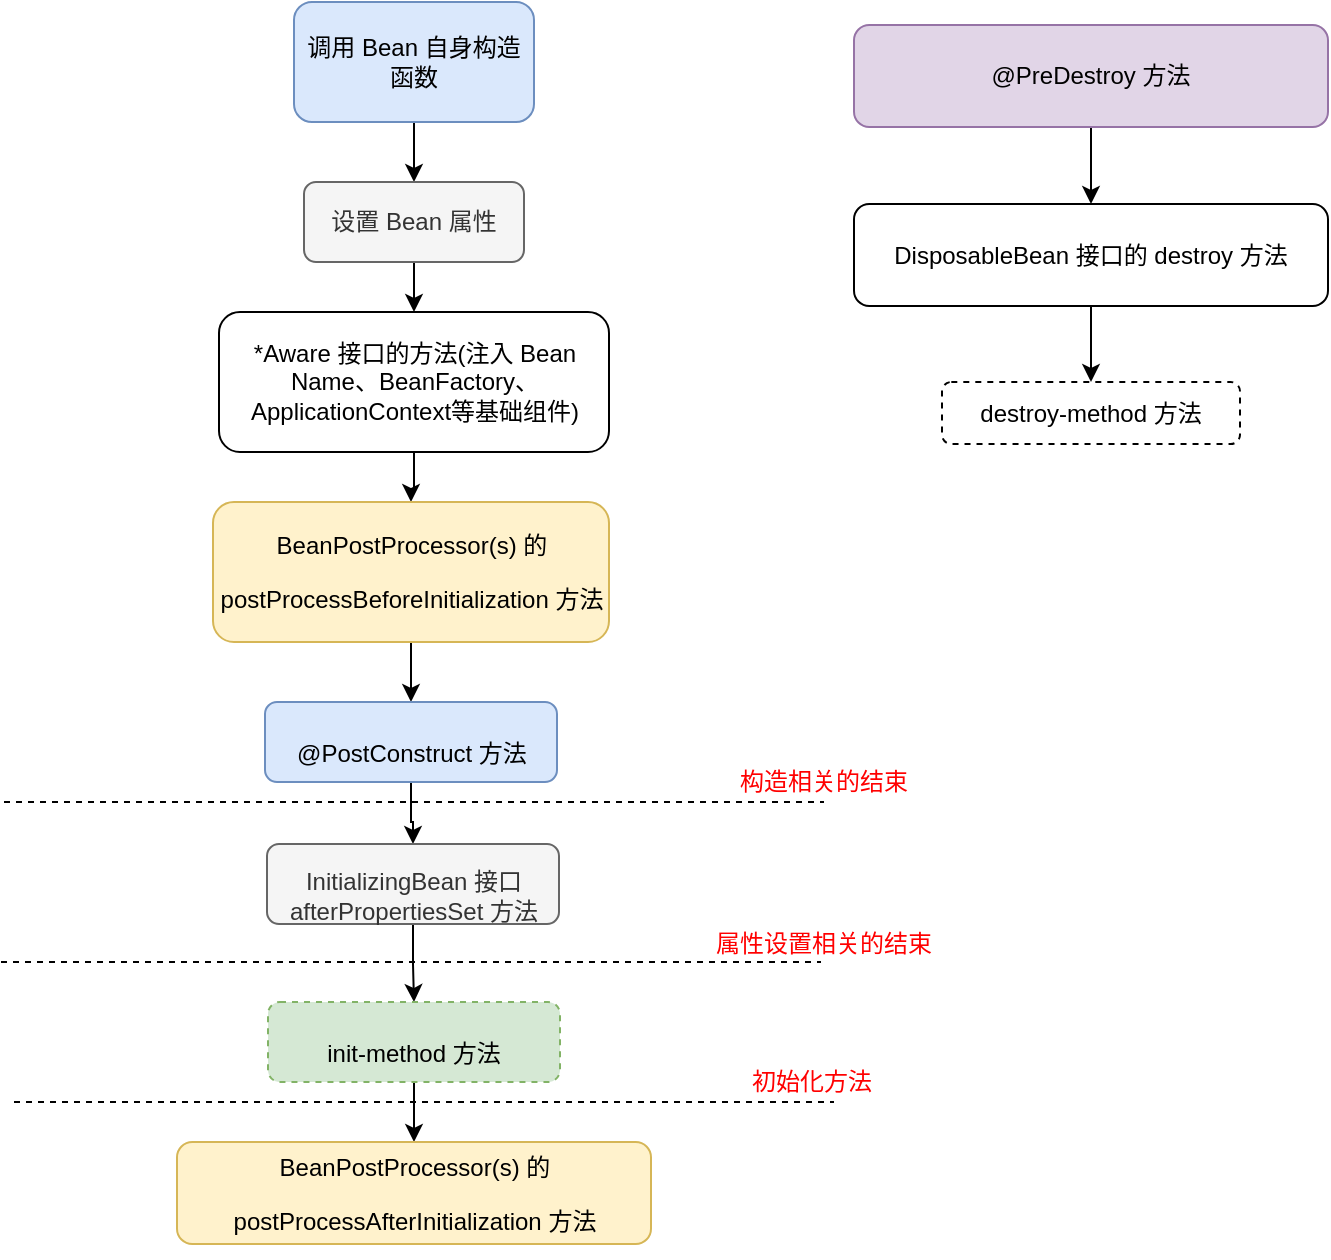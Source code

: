 <mxfile version="11.3.0" type="github" pages="1"><diagram id="IYQeTP_sBxA772nou0OZ" name="Page-1"><mxGraphModel dx="1695" dy="494" grid="1" gridSize="10" guides="1" tooltips="1" connect="1" arrows="1" fold="1" page="1" pageScale="1" pageWidth="827" pageHeight="1169" math="0" shadow="0"><root><mxCell id="0"/><mxCell id="1" parent="0"/><mxCell id="Cxk5RRz_WYEJ61Fj9Yl_-3" value="" style="edgeStyle=orthogonalEdgeStyle;rounded=0;orthogonalLoop=1;jettySize=auto;html=1;" edge="1" parent="1" source="Cxk5RRz_WYEJ61Fj9Yl_-1" target="Cxk5RRz_WYEJ61Fj9Yl_-2"><mxGeometry relative="1" as="geometry"/></mxCell><mxCell id="Cxk5RRz_WYEJ61Fj9Yl_-1" value="调用 Bean 自身构造函数" style="rounded=1;whiteSpace=wrap;html=1;fillColor=#dae8fc;strokeColor=#6c8ebf;" vertex="1" parent="1"><mxGeometry x="50" y="20" width="120" height="60" as="geometry"/></mxCell><mxCell id="Cxk5RRz_WYEJ61Fj9Yl_-5" value="" style="edgeStyle=orthogonalEdgeStyle;rounded=0;orthogonalLoop=1;jettySize=auto;html=1;" edge="1" parent="1" source="Cxk5RRz_WYEJ61Fj9Yl_-2" target="Cxk5RRz_WYEJ61Fj9Yl_-4"><mxGeometry relative="1" as="geometry"/></mxCell><mxCell id="Cxk5RRz_WYEJ61Fj9Yl_-2" value="设置 Bean 属性" style="rounded=1;whiteSpace=wrap;html=1;fillColor=#f5f5f5;strokeColor=#666666;fontColor=#333333;" vertex="1" parent="1"><mxGeometry x="55" y="110" width="110" height="40" as="geometry"/></mxCell><mxCell id="Cxk5RRz_WYEJ61Fj9Yl_-7" value="" style="edgeStyle=orthogonalEdgeStyle;rounded=0;orthogonalLoop=1;jettySize=auto;html=1;" edge="1" parent="1" source="Cxk5RRz_WYEJ61Fj9Yl_-4" target="Cxk5RRz_WYEJ61Fj9Yl_-6"><mxGeometry relative="1" as="geometry"/></mxCell><mxCell id="Cxk5RRz_WYEJ61Fj9Yl_-4" value="*Aware 接口的方法(注入 Bean Name、BeanFactory、ApplicationContext等基础组件)" style="rounded=1;whiteSpace=wrap;html=1;" vertex="1" parent="1"><mxGeometry x="12.5" y="175" width="195" height="70" as="geometry"/></mxCell><mxCell id="Cxk5RRz_WYEJ61Fj9Yl_-10" value="" style="edgeStyle=orthogonalEdgeStyle;rounded=0;orthogonalLoop=1;jettySize=auto;html=1;" edge="1" parent="1" source="Cxk5RRz_WYEJ61Fj9Yl_-6" target="Cxk5RRz_WYEJ61Fj9Yl_-9"><mxGeometry relative="1" as="geometry"/></mxCell><mxCell id="Cxk5RRz_WYEJ61Fj9Yl_-6" value="&lt;pre&gt;&lt;pre&gt;&lt;font face=&quot;Helvetica&quot;&gt;&lt;span style=&quot;white-space: normal&quot;&gt;BeanPostProcessor(s) 的&lt;/span&gt;&lt;/font&gt;&lt;/pre&gt;&lt;pre&gt;&lt;font face=&quot;Helvetica&quot;&gt;&lt;span style=&quot;white-space: normal&quot;&gt;postProcessBeforeInitialization 方法&lt;/span&gt;&lt;/font&gt;&lt;/pre&gt;&lt;/pre&gt;" style="rounded=1;whiteSpace=wrap;html=1;fillColor=#fff2cc;strokeColor=#d6b656;" vertex="1" parent="1"><mxGeometry x="9.5" y="270" width="198" height="70" as="geometry"/></mxCell><mxCell id="Cxk5RRz_WYEJ61Fj9Yl_-12" value="" style="edgeStyle=orthogonalEdgeStyle;rounded=0;orthogonalLoop=1;jettySize=auto;html=1;" edge="1" parent="1" source="Cxk5RRz_WYEJ61Fj9Yl_-9" target="Cxk5RRz_WYEJ61Fj9Yl_-11"><mxGeometry relative="1" as="geometry"/></mxCell><mxCell id="Cxk5RRz_WYEJ61Fj9Yl_-9" value="&lt;pre&gt;&lt;/pre&gt;@PostConstruct 方法" style="rounded=1;whiteSpace=wrap;html=1;fillColor=#dae8fc;strokeColor=#6c8ebf;" vertex="1" parent="1"><mxGeometry x="35.5" y="370" width="146" height="40" as="geometry"/></mxCell><mxCell id="Cxk5RRz_WYEJ61Fj9Yl_-15" value="" style="edgeStyle=orthogonalEdgeStyle;rounded=0;orthogonalLoop=1;jettySize=auto;html=1;" edge="1" parent="1" source="Cxk5RRz_WYEJ61Fj9Yl_-11" target="Cxk5RRz_WYEJ61Fj9Yl_-14"><mxGeometry relative="1" as="geometry"/></mxCell><mxCell id="Cxk5RRz_WYEJ61Fj9Yl_-11" value="&lt;pre&gt;&lt;/pre&gt;InitializingBean 接口 afterPropertiesSet 方法" style="rounded=1;whiteSpace=wrap;html=1;fillColor=#f5f5f5;strokeColor=#666666;fontColor=#333333;" vertex="1" parent="1"><mxGeometry x="36.5" y="441" width="146" height="40" as="geometry"/></mxCell><mxCell id="Cxk5RRz_WYEJ61Fj9Yl_-17" value="" style="edgeStyle=orthogonalEdgeStyle;rounded=0;orthogonalLoop=1;jettySize=auto;html=1;" edge="1" parent="1" source="Cxk5RRz_WYEJ61Fj9Yl_-14" target="Cxk5RRz_WYEJ61Fj9Yl_-16"><mxGeometry relative="1" as="geometry"/></mxCell><mxCell id="Cxk5RRz_WYEJ61Fj9Yl_-14" value="&lt;pre&gt;&lt;/pre&gt;init-method 方法" style="rounded=1;whiteSpace=wrap;html=1;dashed=1;fillColor=#d5e8d4;strokeColor=#82b366;" vertex="1" parent="1"><mxGeometry x="37" y="520" width="146" height="40" as="geometry"/></mxCell><mxCell id="Cxk5RRz_WYEJ61Fj9Yl_-16" value="&lt;pre&gt;&lt;font face=&quot;Helvetica&quot;&gt;&lt;span style=&quot;white-space: normal&quot;&gt;BeanPostProcessor(s) 的&lt;/span&gt;&lt;/font&gt;&lt;/pre&gt;postProcessAfterInitialization&amp;nbsp;&lt;span&gt;方法&lt;/span&gt;&lt;br&gt;&lt;pre&gt;&lt;/pre&gt;" style="rounded=1;whiteSpace=wrap;html=1;fillColor=#fff2cc;strokeColor=#d6b656;" vertex="1" parent="1"><mxGeometry x="-8.5" y="590" width="237" height="51" as="geometry"/></mxCell><mxCell id="Cxk5RRz_WYEJ61Fj9Yl_-23" value="" style="edgeStyle=orthogonalEdgeStyle;rounded=0;orthogonalLoop=1;jettySize=auto;html=1;" edge="1" parent="1" source="Cxk5RRz_WYEJ61Fj9Yl_-20" target="Cxk5RRz_WYEJ61Fj9Yl_-22"><mxGeometry relative="1" as="geometry"/></mxCell><mxCell id="Cxk5RRz_WYEJ61Fj9Yl_-20" value="&lt;pre&gt;&lt;/pre&gt;@PreDestroy 方法&lt;br&gt;&lt;pre&gt;&lt;/pre&gt;" style="rounded=1;whiteSpace=wrap;html=1;fillColor=#e1d5e7;strokeColor=#9673a6;" vertex="1" parent="1"><mxGeometry x="330" y="31.5" width="237" height="51" as="geometry"/></mxCell><mxCell id="Cxk5RRz_WYEJ61Fj9Yl_-25" value="" style="edgeStyle=orthogonalEdgeStyle;rounded=0;orthogonalLoop=1;jettySize=auto;html=1;" edge="1" parent="1" source="Cxk5RRz_WYEJ61Fj9Yl_-22" target="Cxk5RRz_WYEJ61Fj9Yl_-24"><mxGeometry relative="1" as="geometry"/></mxCell><mxCell id="Cxk5RRz_WYEJ61Fj9Yl_-22" value="&lt;pre&gt;&lt;/pre&gt;DisposableBean 接口的&amp;nbsp;destroy 方法&lt;br&gt;&lt;pre&gt;&lt;/pre&gt;" style="rounded=1;whiteSpace=wrap;html=1;" vertex="1" parent="1"><mxGeometry x="330" y="121" width="237" height="51" as="geometry"/></mxCell><mxCell id="Cxk5RRz_WYEJ61Fj9Yl_-24" value="&lt;pre&gt;&lt;/pre&gt;destroy-method 方法&lt;br&gt;&lt;pre&gt;&lt;/pre&gt;" style="rounded=1;whiteSpace=wrap;html=1;dashed=1;" vertex="1" parent="1"><mxGeometry x="374" y="210" width="149" height="31" as="geometry"/></mxCell><mxCell id="Cxk5RRz_WYEJ61Fj9Yl_-13" value="" style="endArrow=none;dashed=1;html=1;" edge="1" parent="1"><mxGeometry width="50" height="50" relative="1" as="geometry"><mxPoint x="-95" y="420" as="sourcePoint"/><mxPoint x="315" y="420" as="targetPoint"/></mxGeometry></mxCell><mxCell id="Cxk5RRz_WYEJ61Fj9Yl_-26" value="" style="endArrow=none;dashed=1;html=1;" edge="1" parent="1"><mxGeometry width="50" height="50" relative="1" as="geometry"><mxPoint x="-96.5" y="500" as="sourcePoint"/><mxPoint x="313.5" y="500" as="targetPoint"/></mxGeometry></mxCell><mxCell id="Cxk5RRz_WYEJ61Fj9Yl_-27" value="" style="endArrow=none;dashed=1;html=1;" edge="1" parent="1"><mxGeometry width="50" height="50" relative="1" as="geometry"><mxPoint x="-90" y="570" as="sourcePoint"/><mxPoint x="320" y="570" as="targetPoint"/></mxGeometry></mxCell><mxCell id="Cxk5RRz_WYEJ61Fj9Yl_-28" value="构造相关的结束" style="text;html=1;strokeColor=none;fillColor=none;align=center;verticalAlign=middle;whiteSpace=wrap;rounded=0;dashed=1;fontColor=#FF0000;" vertex="1" parent="1"><mxGeometry x="250" y="400" width="130" height="20" as="geometry"/></mxCell><mxCell id="Cxk5RRz_WYEJ61Fj9Yl_-29" value="属性设置相关的结束" style="text;html=1;strokeColor=none;fillColor=none;align=center;verticalAlign=middle;whiteSpace=wrap;rounded=0;dashed=1;fontColor=#FF0000;" vertex="1" parent="1"><mxGeometry x="250" y="481" width="130" height="20" as="geometry"/></mxCell><mxCell id="Cxk5RRz_WYEJ61Fj9Yl_-30" value="初始化方法" style="text;html=1;strokeColor=none;fillColor=none;align=center;verticalAlign=middle;whiteSpace=wrap;rounded=0;dashed=1;fontColor=#FF0000;" vertex="1" parent="1"><mxGeometry x="244" y="550" width="130" height="20" as="geometry"/></mxCell></root></mxGraphModel></diagram></mxfile>